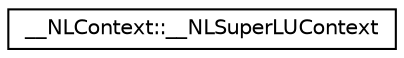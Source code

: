 digraph G
{
  edge [fontname="Helvetica",fontsize="10",labelfontname="Helvetica",labelfontsize="10"];
  node [fontname="Helvetica",fontsize="10",shape=record];
  rankdir=LR;
  Node1 [label="__NLContext::__NLSuperLUContext",height=0.2,width=0.4,color="black", fillcolor="white", style="filled",URL="$db/d2a/struct____NLContext_1_1____NLSuperLUContext.html"];
}
